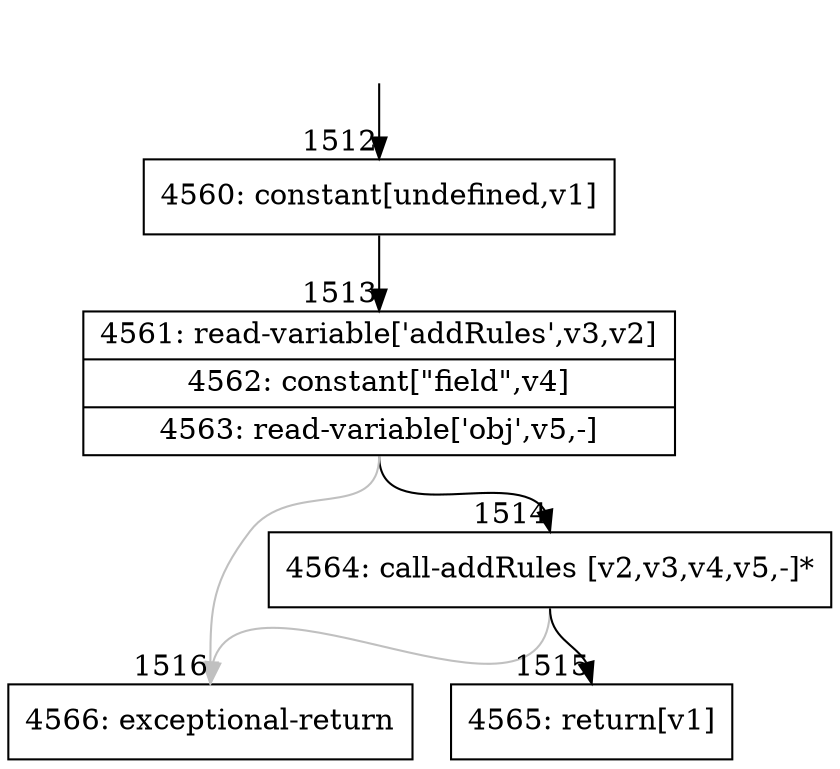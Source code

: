 digraph {
rankdir="TD"
BB_entry122[shape=none,label=""];
BB_entry122 -> BB1512 [tailport=s, headport=n, headlabel="    1512"]
BB1512 [shape=record label="{4560: constant[undefined,v1]}" ] 
BB1512 -> BB1513 [tailport=s, headport=n, headlabel="      1513"]
BB1513 [shape=record label="{4561: read-variable['addRules',v3,v2]|4562: constant[\"field\",v4]|4563: read-variable['obj',v5,-]}" ] 
BB1513 -> BB1514 [tailport=s, headport=n, headlabel="      1514"]
BB1513 -> BB1516 [tailport=s, headport=n, color=gray, headlabel="      1516"]
BB1514 [shape=record label="{4564: call-addRules [v2,v3,v4,v5,-]*}" ] 
BB1514 -> BB1515 [tailport=s, headport=n, headlabel="      1515"]
BB1514 -> BB1516 [tailport=s, headport=n, color=gray]
BB1515 [shape=record label="{4565: return[v1]}" ] 
BB1516 [shape=record label="{4566: exceptional-return}" ] 
//#$~ 1297
}

